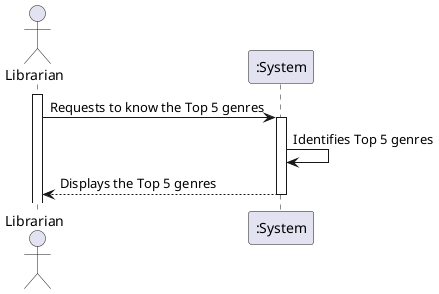 @startuml
'autonumber'

actor "Librarian" as Librarian
participant ":System" as System
activate Librarian

Librarian -> System: Requests to know the Top 5 genres
activate System
System -> System: Identifies Top 5 genres
System --> Librarian: Displays the Top 5 genres
deactivate System
@enduml

